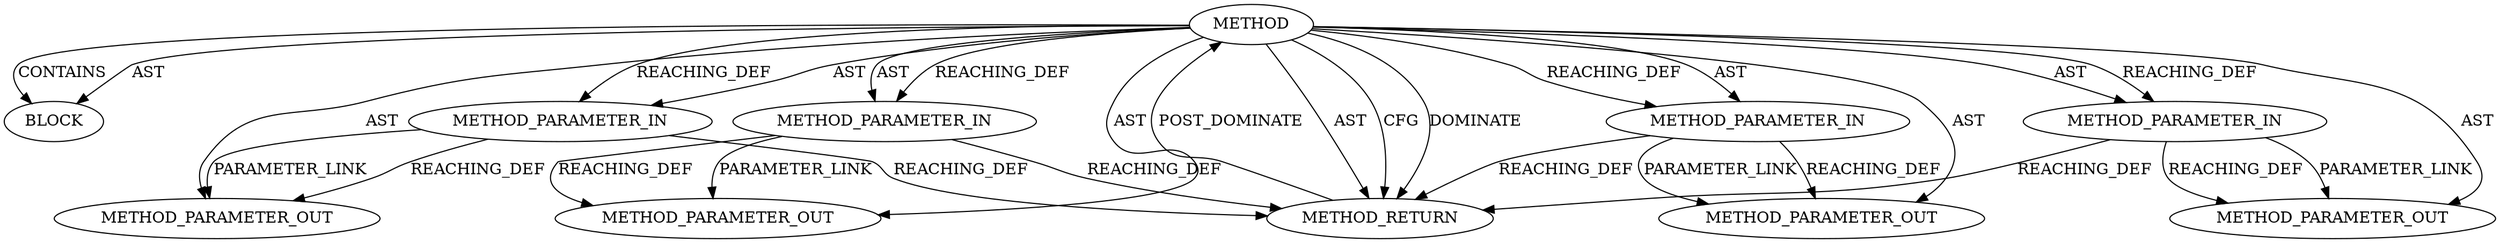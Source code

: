 digraph {
  12379 [label=BLOCK ORDER=1 ARGUMENT_INDEX=1 CODE="<empty>" TYPE_FULL_NAME="ANY"]
  12374 [label=METHOD AST_PARENT_TYPE="NAMESPACE_BLOCK" AST_PARENT_FULL_NAME="<global>" ORDER=0 CODE="<empty>" FULL_NAME="aead_request_set_callback" IS_EXTERNAL=true FILENAME="<empty>" SIGNATURE="" NAME="aead_request_set_callback"]
  12376 [label=METHOD_PARAMETER_IN ORDER=2 CODE="p2" IS_VARIADIC=false TYPE_FULL_NAME="ANY" EVALUATION_STRATEGY="BY_VALUE" INDEX=2 NAME="p2"]
  13399 [label=METHOD_PARAMETER_OUT ORDER=3 CODE="p3" IS_VARIADIC=false TYPE_FULL_NAME="ANY" EVALUATION_STRATEGY="BY_VALUE" INDEX=3 NAME="p3"]
  12380 [label=METHOD_RETURN ORDER=2 CODE="RET" TYPE_FULL_NAME="ANY" EVALUATION_STRATEGY="BY_VALUE"]
  12377 [label=METHOD_PARAMETER_IN ORDER=3 CODE="p3" IS_VARIADIC=false TYPE_FULL_NAME="ANY" EVALUATION_STRATEGY="BY_VALUE" INDEX=3 NAME="p3"]
  12375 [label=METHOD_PARAMETER_IN ORDER=1 CODE="p1" IS_VARIADIC=false TYPE_FULL_NAME="ANY" EVALUATION_STRATEGY="BY_VALUE" INDEX=1 NAME="p1"]
  13400 [label=METHOD_PARAMETER_OUT ORDER=4 CODE="p4" IS_VARIADIC=false TYPE_FULL_NAME="ANY" EVALUATION_STRATEGY="BY_VALUE" INDEX=4 NAME="p4"]
  13397 [label=METHOD_PARAMETER_OUT ORDER=1 CODE="p1" IS_VARIADIC=false TYPE_FULL_NAME="ANY" EVALUATION_STRATEGY="BY_VALUE" INDEX=1 NAME="p1"]
  12378 [label=METHOD_PARAMETER_IN ORDER=4 CODE="p4" IS_VARIADIC=false TYPE_FULL_NAME="ANY" EVALUATION_STRATEGY="BY_VALUE" INDEX=4 NAME="p4"]
  13398 [label=METHOD_PARAMETER_OUT ORDER=2 CODE="p2" IS_VARIADIC=false TYPE_FULL_NAME="ANY" EVALUATION_STRATEGY="BY_VALUE" INDEX=2 NAME="p2"]
  12374 -> 12380 [label=AST ]
  12375 -> 13397 [label=PARAMETER_LINK ]
  12377 -> 12380 [label=REACHING_DEF VARIABLE="p3"]
  12374 -> 12380 [label=CFG ]
  12374 -> 13398 [label=AST ]
  12378 -> 13400 [label=PARAMETER_LINK ]
  12374 -> 12377 [label=AST ]
  12374 -> 12379 [label=CONTAINS ]
  12374 -> 12375 [label=AST ]
  12374 -> 12380 [label=DOMINATE ]
  12374 -> 12378 [label=AST ]
  12375 -> 13397 [label=REACHING_DEF VARIABLE="p1"]
  12378 -> 13400 [label=REACHING_DEF VARIABLE="p4"]
  12376 -> 12380 [label=REACHING_DEF VARIABLE="p2"]
  12374 -> 13400 [label=AST ]
  12374 -> 13397 [label=AST ]
  12374 -> 13399 [label=AST ]
  12376 -> 13398 [label=REACHING_DEF VARIABLE="p2"]
  12374 -> 12376 [label=REACHING_DEF VARIABLE=""]
  12374 -> 12378 [label=REACHING_DEF VARIABLE=""]
  12376 -> 13398 [label=PARAMETER_LINK ]
  12378 -> 12380 [label=REACHING_DEF VARIABLE="p4"]
  12377 -> 13399 [label=REACHING_DEF VARIABLE="p3"]
  12374 -> 12376 [label=AST ]
  12374 -> 12377 [label=REACHING_DEF VARIABLE=""]
  12380 -> 12374 [label=POST_DOMINATE ]
  12375 -> 12380 [label=REACHING_DEF VARIABLE="p1"]
  12374 -> 12375 [label=REACHING_DEF VARIABLE=""]
  12377 -> 13399 [label=PARAMETER_LINK ]
  12374 -> 12379 [label=AST ]
}
